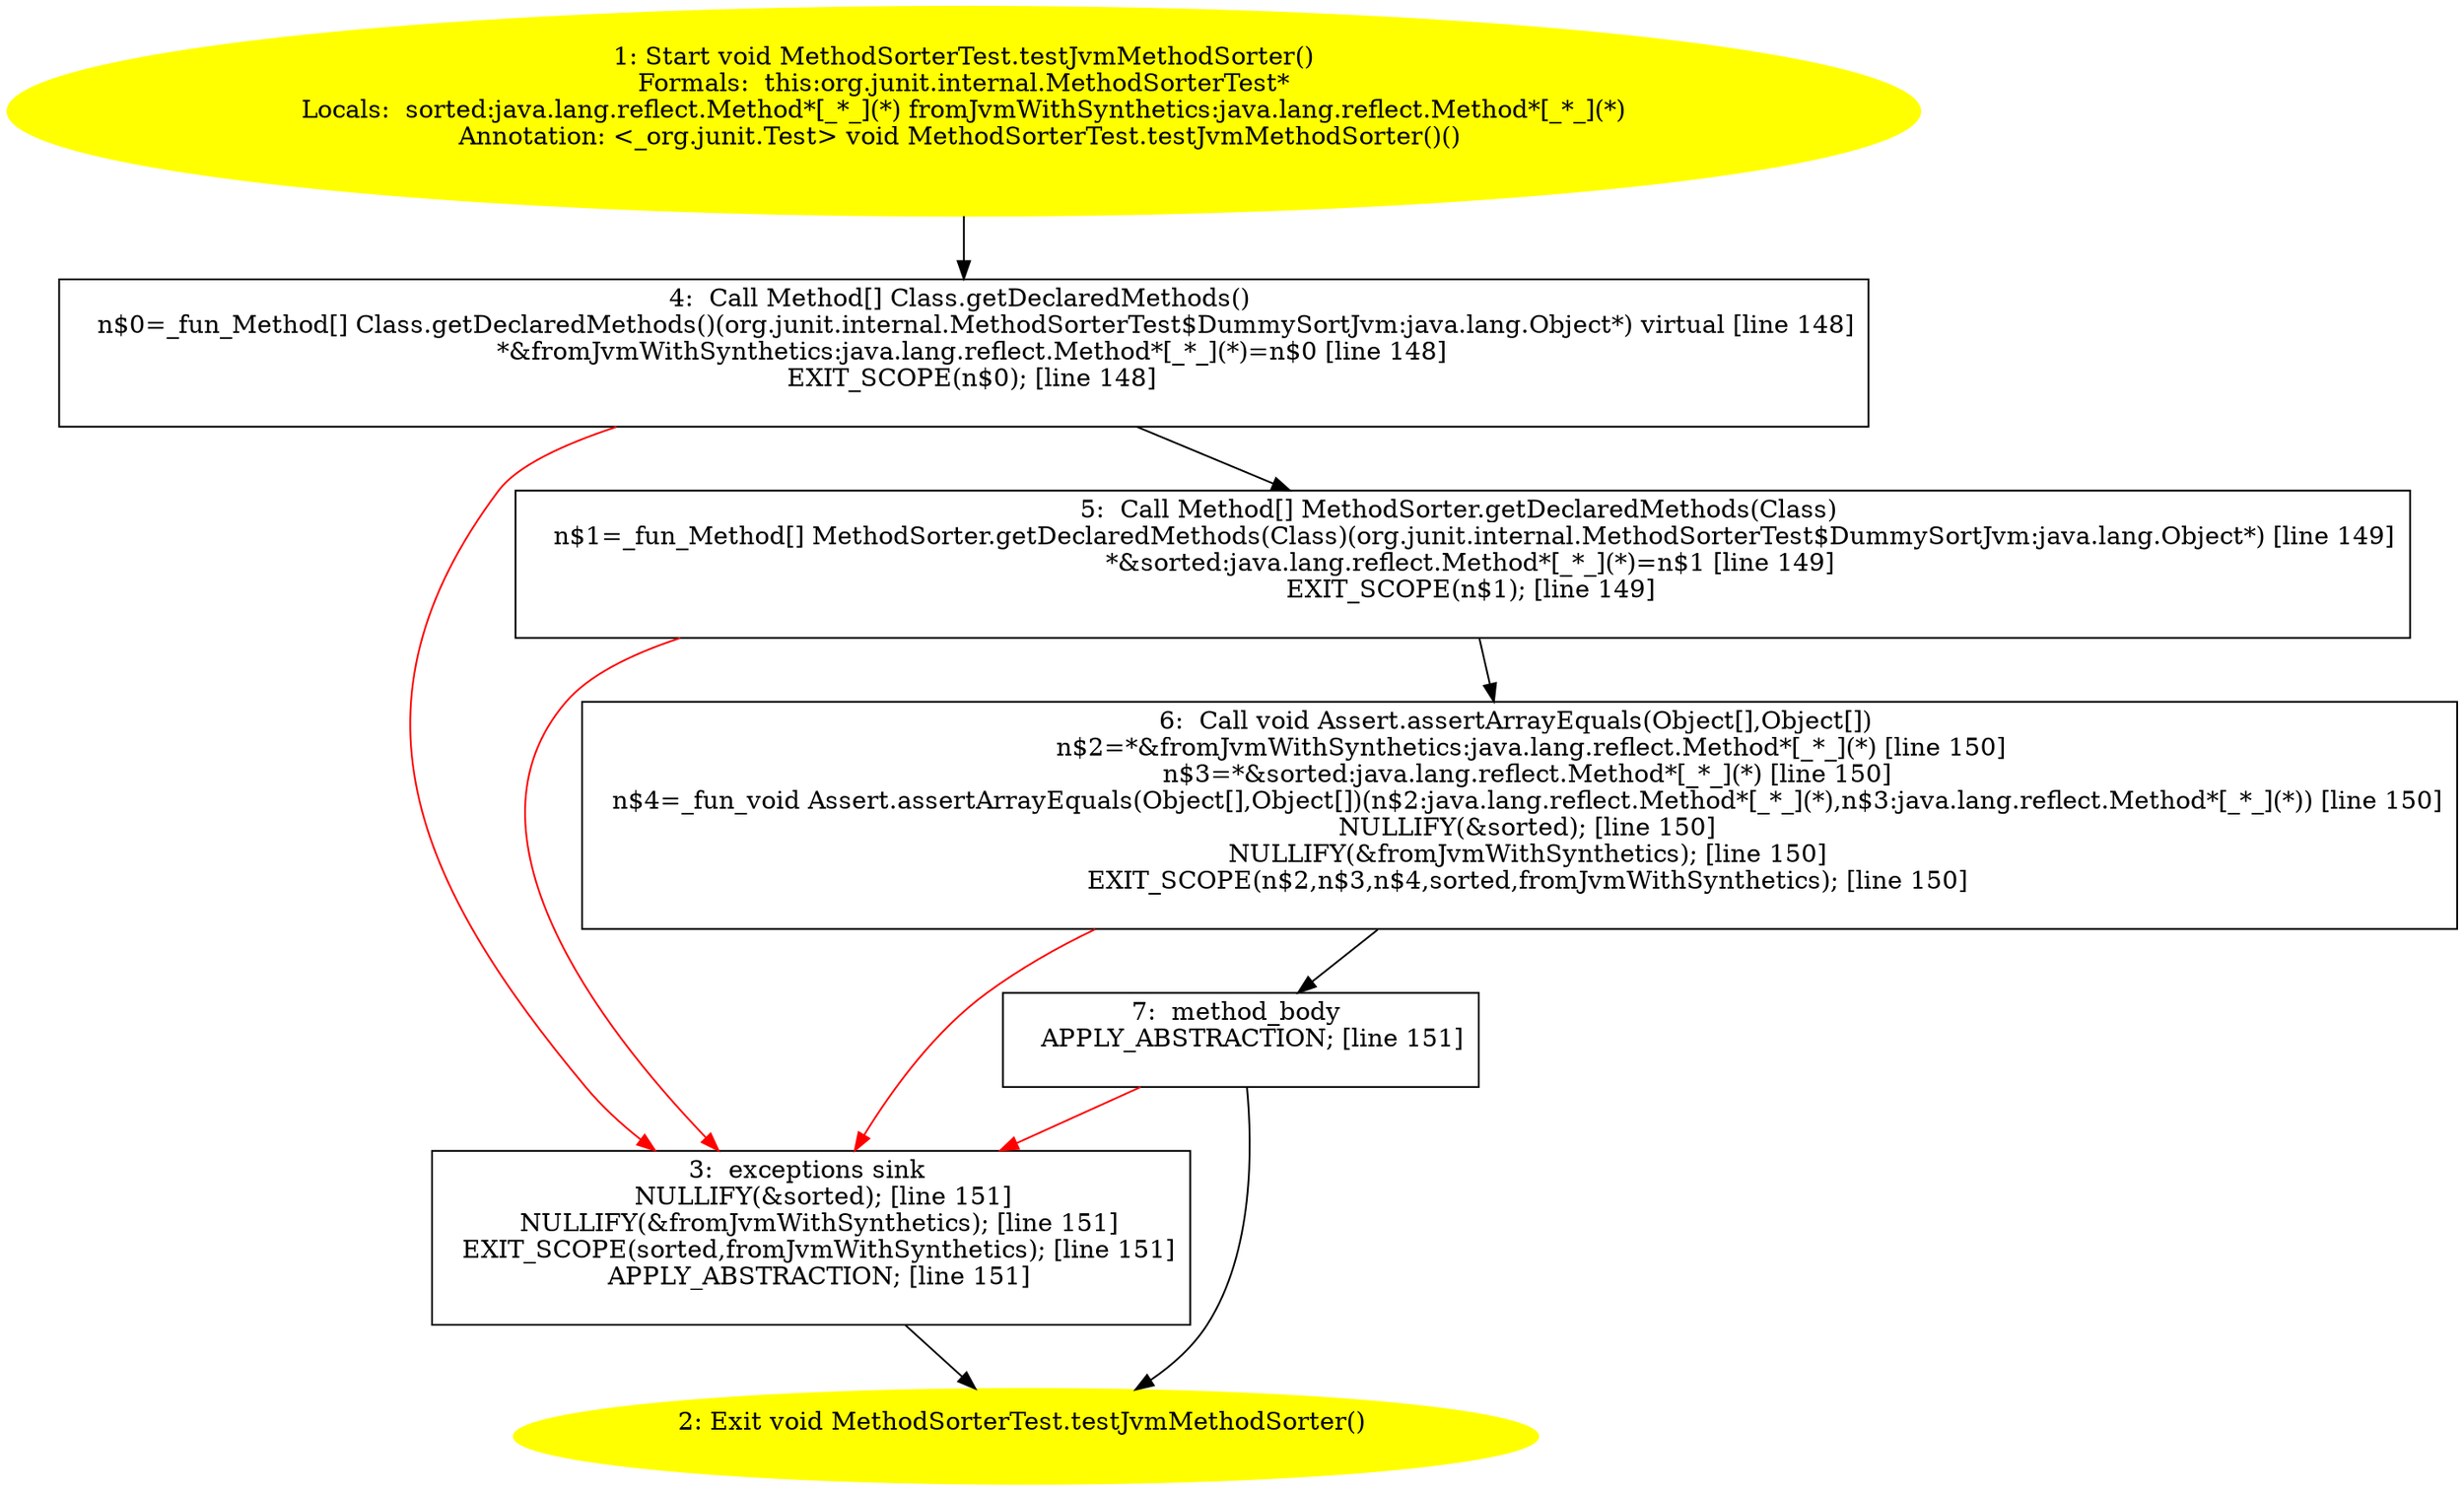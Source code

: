 /* @generated */
digraph cfg {
"org.junit.internal.MethodSorterTest.testJvmMethodSorter():void.5dd7a1bb532ba45828c942fe93fe2938_1" [label="1: Start void MethodSorterTest.testJvmMethodSorter()\nFormals:  this:org.junit.internal.MethodSorterTest*\nLocals:  sorted:java.lang.reflect.Method*[_*_](*) fromJvmWithSynthetics:java.lang.reflect.Method*[_*_](*)\nAnnotation: <_org.junit.Test> void MethodSorterTest.testJvmMethodSorter()() \n  " color=yellow style=filled]
	

	 "org.junit.internal.MethodSorterTest.testJvmMethodSorter():void.5dd7a1bb532ba45828c942fe93fe2938_1" -> "org.junit.internal.MethodSorterTest.testJvmMethodSorter():void.5dd7a1bb532ba45828c942fe93fe2938_4" ;
"org.junit.internal.MethodSorterTest.testJvmMethodSorter():void.5dd7a1bb532ba45828c942fe93fe2938_2" [label="2: Exit void MethodSorterTest.testJvmMethodSorter() \n  " color=yellow style=filled]
	

"org.junit.internal.MethodSorterTest.testJvmMethodSorter():void.5dd7a1bb532ba45828c942fe93fe2938_3" [label="3:  exceptions sink \n   NULLIFY(&sorted); [line 151]\n  NULLIFY(&fromJvmWithSynthetics); [line 151]\n  EXIT_SCOPE(sorted,fromJvmWithSynthetics); [line 151]\n  APPLY_ABSTRACTION; [line 151]\n " shape="box"]
	

	 "org.junit.internal.MethodSorterTest.testJvmMethodSorter():void.5dd7a1bb532ba45828c942fe93fe2938_3" -> "org.junit.internal.MethodSorterTest.testJvmMethodSorter():void.5dd7a1bb532ba45828c942fe93fe2938_2" ;
"org.junit.internal.MethodSorterTest.testJvmMethodSorter():void.5dd7a1bb532ba45828c942fe93fe2938_4" [label="4:  Call Method[] Class.getDeclaredMethods() \n   n$0=_fun_Method[] Class.getDeclaredMethods()(org.junit.internal.MethodSorterTest$DummySortJvm:java.lang.Object*) virtual [line 148]\n  *&fromJvmWithSynthetics:java.lang.reflect.Method*[_*_](*)=n$0 [line 148]\n  EXIT_SCOPE(n$0); [line 148]\n " shape="box"]
	

	 "org.junit.internal.MethodSorterTest.testJvmMethodSorter():void.5dd7a1bb532ba45828c942fe93fe2938_4" -> "org.junit.internal.MethodSorterTest.testJvmMethodSorter():void.5dd7a1bb532ba45828c942fe93fe2938_5" ;
	 "org.junit.internal.MethodSorterTest.testJvmMethodSorter():void.5dd7a1bb532ba45828c942fe93fe2938_4" -> "org.junit.internal.MethodSorterTest.testJvmMethodSorter():void.5dd7a1bb532ba45828c942fe93fe2938_3" [color="red" ];
"org.junit.internal.MethodSorterTest.testJvmMethodSorter():void.5dd7a1bb532ba45828c942fe93fe2938_5" [label="5:  Call Method[] MethodSorter.getDeclaredMethods(Class) \n   n$1=_fun_Method[] MethodSorter.getDeclaredMethods(Class)(org.junit.internal.MethodSorterTest$DummySortJvm:java.lang.Object*) [line 149]\n  *&sorted:java.lang.reflect.Method*[_*_](*)=n$1 [line 149]\n  EXIT_SCOPE(n$1); [line 149]\n " shape="box"]
	

	 "org.junit.internal.MethodSorterTest.testJvmMethodSorter():void.5dd7a1bb532ba45828c942fe93fe2938_5" -> "org.junit.internal.MethodSorterTest.testJvmMethodSorter():void.5dd7a1bb532ba45828c942fe93fe2938_6" ;
	 "org.junit.internal.MethodSorterTest.testJvmMethodSorter():void.5dd7a1bb532ba45828c942fe93fe2938_5" -> "org.junit.internal.MethodSorterTest.testJvmMethodSorter():void.5dd7a1bb532ba45828c942fe93fe2938_3" [color="red" ];
"org.junit.internal.MethodSorterTest.testJvmMethodSorter():void.5dd7a1bb532ba45828c942fe93fe2938_6" [label="6:  Call void Assert.assertArrayEquals(Object[],Object[]) \n   n$2=*&fromJvmWithSynthetics:java.lang.reflect.Method*[_*_](*) [line 150]\n  n$3=*&sorted:java.lang.reflect.Method*[_*_](*) [line 150]\n  n$4=_fun_void Assert.assertArrayEquals(Object[],Object[])(n$2:java.lang.reflect.Method*[_*_](*),n$3:java.lang.reflect.Method*[_*_](*)) [line 150]\n  NULLIFY(&sorted); [line 150]\n  NULLIFY(&fromJvmWithSynthetics); [line 150]\n  EXIT_SCOPE(n$2,n$3,n$4,sorted,fromJvmWithSynthetics); [line 150]\n " shape="box"]
	

	 "org.junit.internal.MethodSorterTest.testJvmMethodSorter():void.5dd7a1bb532ba45828c942fe93fe2938_6" -> "org.junit.internal.MethodSorterTest.testJvmMethodSorter():void.5dd7a1bb532ba45828c942fe93fe2938_7" ;
	 "org.junit.internal.MethodSorterTest.testJvmMethodSorter():void.5dd7a1bb532ba45828c942fe93fe2938_6" -> "org.junit.internal.MethodSorterTest.testJvmMethodSorter():void.5dd7a1bb532ba45828c942fe93fe2938_3" [color="red" ];
"org.junit.internal.MethodSorterTest.testJvmMethodSorter():void.5dd7a1bb532ba45828c942fe93fe2938_7" [label="7:  method_body \n   APPLY_ABSTRACTION; [line 151]\n " shape="box"]
	

	 "org.junit.internal.MethodSorterTest.testJvmMethodSorter():void.5dd7a1bb532ba45828c942fe93fe2938_7" -> "org.junit.internal.MethodSorterTest.testJvmMethodSorter():void.5dd7a1bb532ba45828c942fe93fe2938_2" ;
	 "org.junit.internal.MethodSorterTest.testJvmMethodSorter():void.5dd7a1bb532ba45828c942fe93fe2938_7" -> "org.junit.internal.MethodSorterTest.testJvmMethodSorter():void.5dd7a1bb532ba45828c942fe93fe2938_3" [color="red" ];
}
